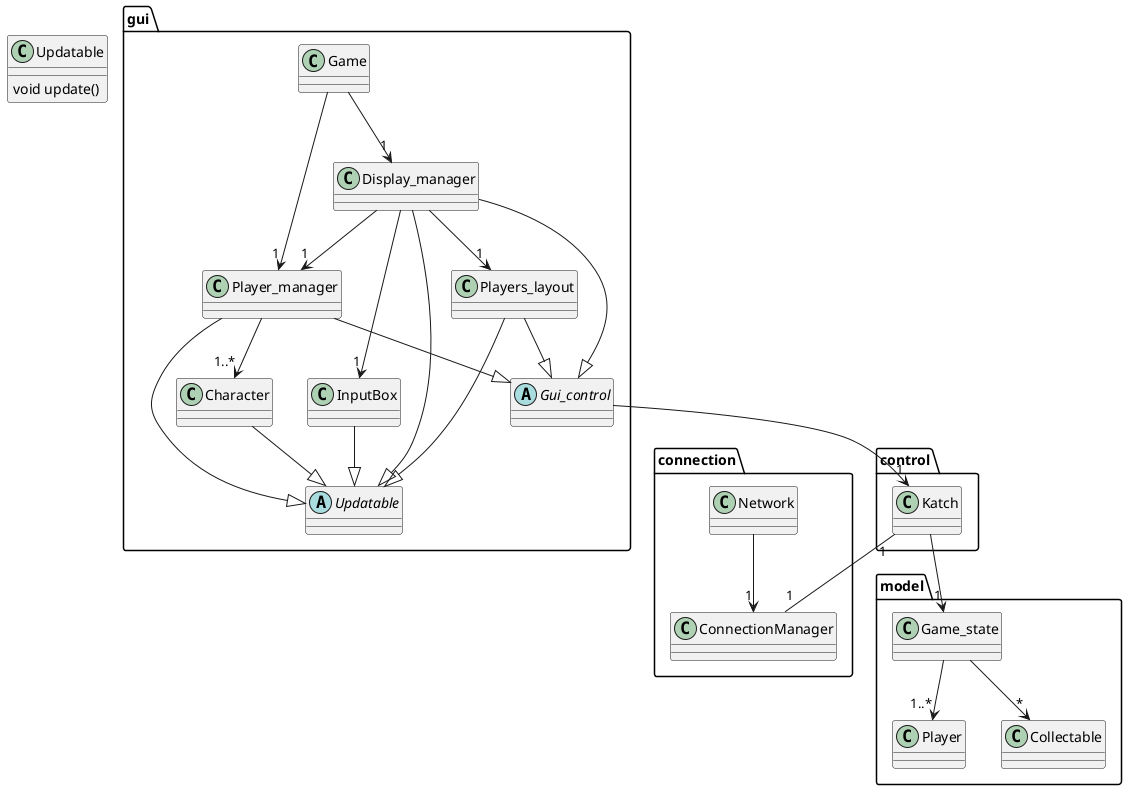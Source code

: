@startuml

package "gui" {
	Game --> "1" Player_manager
	Game --> "1" Display_manager

	abstract Updatable

	Players_layout --|> Updatable
	Player_manager --|> Updatable
	Display_manager --|> Updatable
	Character --|> Updatable
	InputBox --|> Updatable

	abstract Gui_control

	Players_layout --|> Gui_control
	Player_manager --|> Gui_control
	Display_manager --|> Gui_control

	Display_manager --> "1" InputBox
	Display_manager --> "1" Player_manager 
	Display_manager --> "1" Players_layout

	Player_manager --> "1..*" Character
}

package "connection" {
	Network --> "1" ConnectionManager
}

package "model" {
	Game_state --> "1..*" Player
	Game_state --> "*" Collectable
}	

package "control" {
	Katch --> "1" Game_state
	Katch "1" -- "1" ConnectionManager
	Gui_control --> "1" Katch
}

class Updatable {
	void update()
}

@enduml